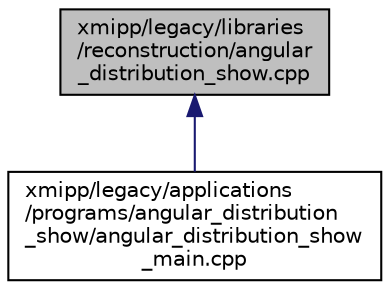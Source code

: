 digraph "xmipp/legacy/libraries/reconstruction/angular_distribution_show.cpp"
{
  edge [fontname="Helvetica",fontsize="10",labelfontname="Helvetica",labelfontsize="10"];
  node [fontname="Helvetica",fontsize="10",shape=record];
  Node79 [label="xmipp/legacy/libraries\l/reconstruction/angular\l_distribution_show.cpp",height=0.2,width=0.4,color="black", fillcolor="grey75", style="filled", fontcolor="black"];
  Node79 -> Node80 [dir="back",color="midnightblue",fontsize="10",style="solid",fontname="Helvetica"];
  Node80 [label="xmipp/legacy/applications\l/programs/angular_distribution\l_show/angular_distribution_show\l_main.cpp",height=0.2,width=0.4,color="black", fillcolor="white", style="filled",URL="$angular__distribution__show__main_8cpp.html"];
}
